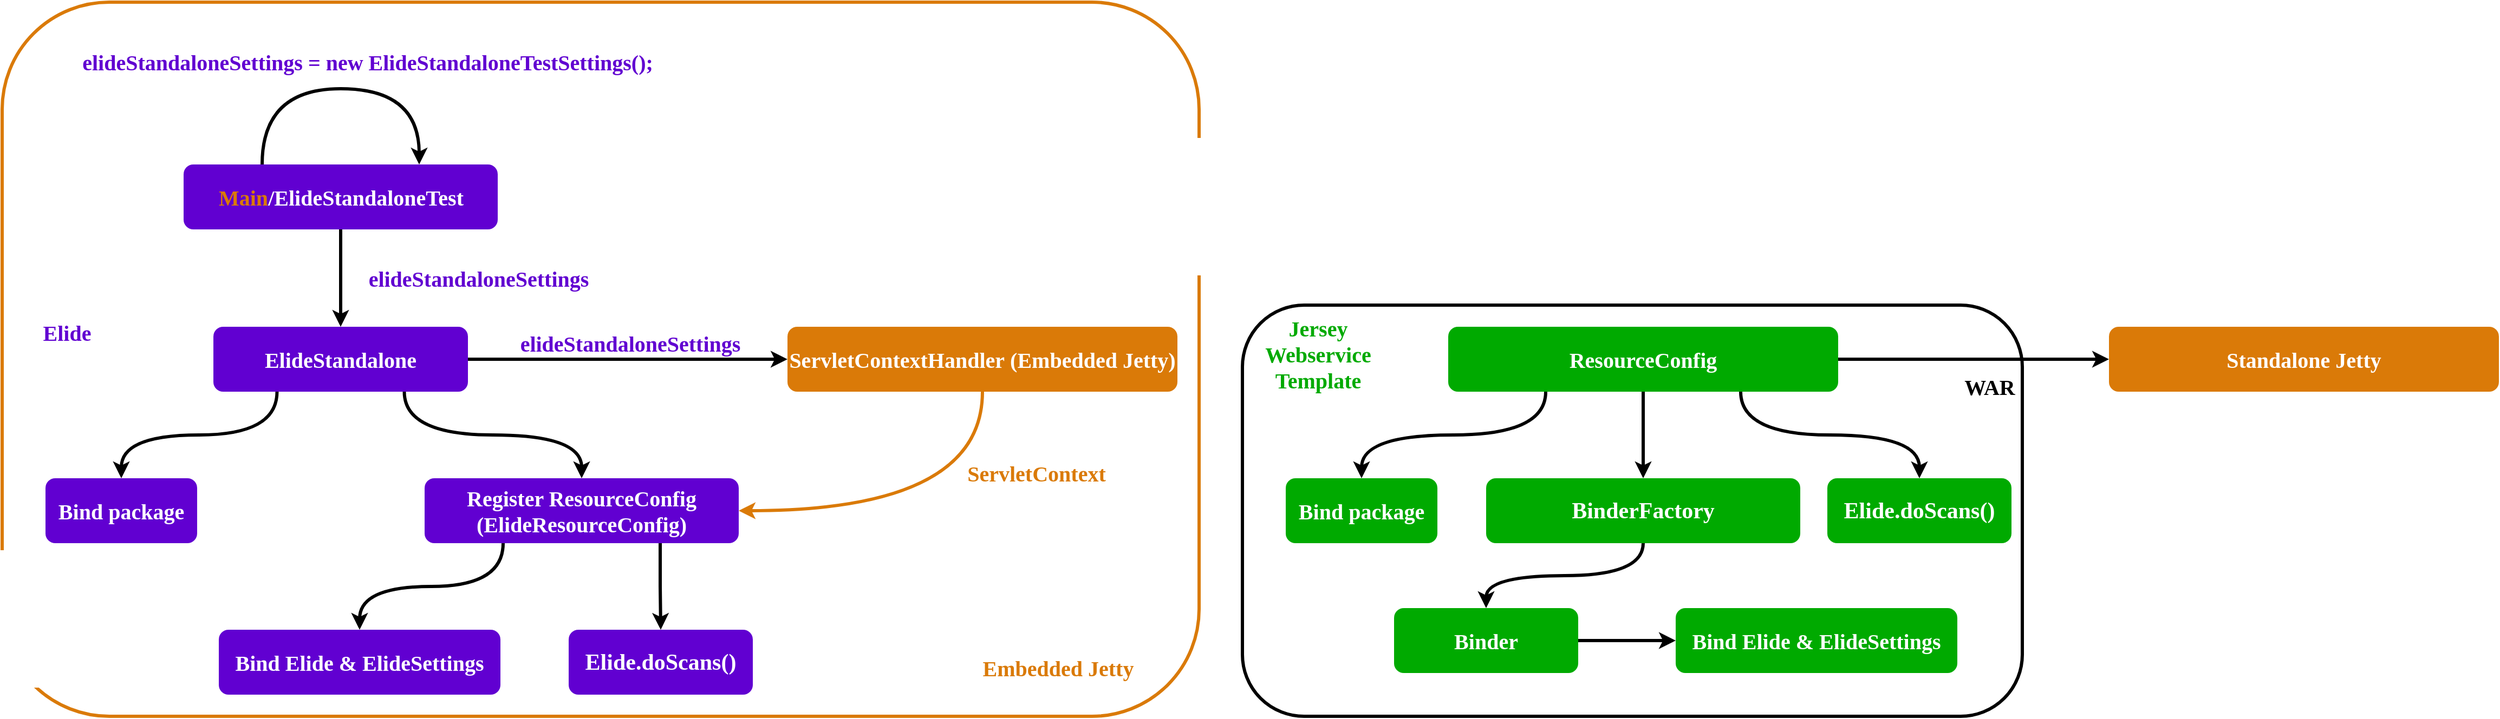 <mxfile version="21.6.9" type="device">
  <diagram name="Page-1" id="dC3Fgwv5Ru6VW-twUjXO">
    <mxGraphModel dx="3027" dy="-817" grid="1" gridSize="10" guides="1" tooltips="1" connect="1" arrows="1" fold="1" page="1" pageScale="1" pageWidth="850" pageHeight="1100" math="0" shadow="0">
      <root>
        <mxCell id="0" />
        <mxCell id="1" parent="0" />
        <mxCell id="UZqXY1mxgyq1fFDVVTFi-2" value="" style="rounded=1;whiteSpace=wrap;html=1;fillColor=none;strokeWidth=3;strokeColor=#DA7A08;" parent="1" vertex="1">
          <mxGeometry x="-785" y="3240" width="1105" height="660" as="geometry" />
        </mxCell>
        <mxCell id="Z7hAYg-Ta0pcb9vbENOf-6" style="edgeStyle=orthogonalEdgeStyle;rounded=0;orthogonalLoop=1;jettySize=auto;html=1;exitX=0.25;exitY=1;exitDx=0;exitDy=0;strokeWidth=3;curved=1;" parent="1" source="Z7hAYg-Ta0pcb9vbENOf-2" target="Z7hAYg-Ta0pcb9vbENOf-4" edge="1">
          <mxGeometry relative="1" as="geometry" />
        </mxCell>
        <mxCell id="Z7hAYg-Ta0pcb9vbENOf-7" style="edgeStyle=orthogonalEdgeStyle;rounded=0;orthogonalLoop=1;jettySize=auto;html=1;exitX=0.75;exitY=1;exitDx=0;exitDy=0;strokeWidth=3;curved=1;" parent="1" source="Z7hAYg-Ta0pcb9vbENOf-2" target="Z7hAYg-Ta0pcb9vbENOf-5" edge="1">
          <mxGeometry relative="1" as="geometry" />
        </mxCell>
        <mxCell id="Z7hAYg-Ta0pcb9vbENOf-25" style="edgeStyle=orthogonalEdgeStyle;rounded=0;orthogonalLoop=1;jettySize=auto;html=1;exitX=0.75;exitY=1;exitDx=0;exitDy=0;strokeWidth=3;" parent="1" source="Z7hAYg-Ta0pcb9vbENOf-5" target="Z7hAYg-Ta0pcb9vbENOf-24" edge="1">
          <mxGeometry relative="1" as="geometry" />
        </mxCell>
        <mxCell id="9b-z4EGAWkpWq-kRFF6z-5" style="edgeStyle=orthogonalEdgeStyle;rounded=0;orthogonalLoop=1;jettySize=auto;html=1;exitX=1;exitY=0.5;exitDx=0;exitDy=0;curved=1;strokeWidth=3;" edge="1" parent="1" source="Z7hAYg-Ta0pcb9vbENOf-2" target="9b-z4EGAWkpWq-kRFF6z-4">
          <mxGeometry relative="1" as="geometry" />
        </mxCell>
        <mxCell id="Z7hAYg-Ta0pcb9vbENOf-2" value="&lt;b style=&quot;border-color: var(--border-color); font-family: Ubuntu; font-size: 20px;&quot;&gt;ElideStandalone&lt;/b&gt;" style="rounded=1;whiteSpace=wrap;html=1;strokeWidth=3;fillColor=#6100D1;strokeColor=none;fontColor=#FFFFFF;" parent="1" vertex="1">
          <mxGeometry x="-590" y="3540" width="235" height="60" as="geometry" />
        </mxCell>
        <mxCell id="Z7hAYg-Ta0pcb9vbENOf-4" value="&lt;font face=&quot;Ubuntu&quot;&gt;&lt;span style=&quot;font-size: 20px;&quot;&gt;&lt;b&gt;Bind package&lt;/b&gt;&lt;/span&gt;&lt;/font&gt;" style="rounded=1;whiteSpace=wrap;html=1;strokeWidth=3;fillColor=#6100D1;strokeColor=none;fontColor=#FFFFFF;" parent="1" vertex="1">
          <mxGeometry x="-745" y="3680" width="140" height="60" as="geometry" />
        </mxCell>
        <mxCell id="Z7hAYg-Ta0pcb9vbENOf-9" style="edgeStyle=orthogonalEdgeStyle;rounded=0;orthogonalLoop=1;jettySize=auto;html=1;exitX=0.25;exitY=1;exitDx=0;exitDy=0;strokeWidth=3;curved=1;" parent="1" source="Z7hAYg-Ta0pcb9vbENOf-5" target="Z7hAYg-Ta0pcb9vbENOf-8" edge="1">
          <mxGeometry relative="1" as="geometry" />
        </mxCell>
        <mxCell id="Z7hAYg-Ta0pcb9vbENOf-5" value="&lt;font face=&quot;Ubuntu&quot;&gt;&lt;span style=&quot;font-size: 20px;&quot;&gt;&lt;b&gt;Register ResourceConfig&lt;br&gt;(ElideResourceConfig)&lt;br&gt;&lt;/b&gt;&lt;/span&gt;&lt;/font&gt;" style="rounded=1;whiteSpace=wrap;html=1;strokeWidth=3;fillColor=#6100D1;strokeColor=none;fontColor=#FFFFFF;" parent="1" vertex="1">
          <mxGeometry x="-395" y="3680" width="290" height="60" as="geometry" />
        </mxCell>
        <mxCell id="Z7hAYg-Ta0pcb9vbENOf-8" value="&lt;font face=&quot;Ubuntu&quot;&gt;&lt;span style=&quot;font-size: 20px;&quot;&gt;&lt;b&gt;Bind Elide &amp;amp; ElideSettings&lt;br&gt;&lt;/b&gt;&lt;/span&gt;&lt;/font&gt;" style="rounded=1;whiteSpace=wrap;html=1;strokeWidth=3;fillColor=#6100D1;strokeColor=none;fontColor=#FFFFFF;" parent="1" vertex="1">
          <mxGeometry x="-585" y="3820" width="260" height="60" as="geometry" />
        </mxCell>
        <mxCell id="Z7hAYg-Ta0pcb9vbENOf-24" value="&lt;font style=&quot;font-size: 21px;&quot; face=&quot;Ubuntu&quot;&gt;&lt;b&gt;&lt;span style=&quot;&quot;&gt;Elide.&lt;/span&gt;doScans()&lt;/b&gt;&lt;/font&gt;" style="rounded=1;whiteSpace=wrap;html=1;strokeWidth=3;fillColor=#6100D1;strokeColor=none;fontColor=#FFFFFF;" parent="1" vertex="1">
          <mxGeometry x="-262" y="3820" width="170" height="60" as="geometry" />
        </mxCell>
        <mxCell id="Z7hAYg-Ta0pcb9vbENOf-51" value="" style="rounded=1;whiteSpace=wrap;html=1;fillColor=none;strokeWidth=3;" parent="1" vertex="1">
          <mxGeometry x="360" y="3520" width="720" height="380" as="geometry" />
        </mxCell>
        <mxCell id="Z7hAYg-Ta0pcb9vbENOf-52" style="edgeStyle=orthogonalEdgeStyle;rounded=0;orthogonalLoop=1;jettySize=auto;html=1;exitX=0.25;exitY=1;exitDx=0;exitDy=0;strokeWidth=3;curved=1;" parent="1" source="Z7hAYg-Ta0pcb9vbENOf-55" target="Z7hAYg-Ta0pcb9vbENOf-56" edge="1">
          <mxGeometry relative="1" as="geometry" />
        </mxCell>
        <mxCell id="Z7hAYg-Ta0pcb9vbENOf-53" style="edgeStyle=orthogonalEdgeStyle;rounded=0;orthogonalLoop=1;jettySize=auto;html=1;strokeWidth=3;curved=1;" parent="1" source="Z7hAYg-Ta0pcb9vbENOf-55" target="Z7hAYg-Ta0pcb9vbENOf-58" edge="1">
          <mxGeometry relative="1" as="geometry" />
        </mxCell>
        <mxCell id="Z7hAYg-Ta0pcb9vbENOf-54" style="edgeStyle=orthogonalEdgeStyle;rounded=0;orthogonalLoop=1;jettySize=auto;html=1;exitX=0.5;exitY=1;exitDx=0;exitDy=0;strokeWidth=3;curved=1;" parent="1" source="Z7hAYg-Ta0pcb9vbENOf-58" target="Z7hAYg-Ta0pcb9vbENOf-60" edge="1">
          <mxGeometry relative="1" as="geometry" />
        </mxCell>
        <mxCell id="Z7hAYg-Ta0pcb9vbENOf-62" style="edgeStyle=orthogonalEdgeStyle;rounded=0;orthogonalLoop=1;jettySize=auto;html=1;exitX=1;exitY=0.5;exitDx=0;exitDy=0;strokeWidth=3;" parent="1" source="Z7hAYg-Ta0pcb9vbENOf-55" target="Z7hAYg-Ta0pcb9vbENOf-61" edge="1">
          <mxGeometry relative="1" as="geometry" />
        </mxCell>
        <mxCell id="Z7hAYg-Ta0pcb9vbENOf-65" style="edgeStyle=orthogonalEdgeStyle;rounded=0;orthogonalLoop=1;jettySize=auto;html=1;exitX=0.75;exitY=1;exitDx=0;exitDy=0;strokeWidth=3;curved=1;" parent="1" source="Z7hAYg-Ta0pcb9vbENOf-55" target="Z7hAYg-Ta0pcb9vbENOf-64" edge="1">
          <mxGeometry relative="1" as="geometry" />
        </mxCell>
        <mxCell id="Z7hAYg-Ta0pcb9vbENOf-55" value="&lt;font face=&quot;Ubuntu&quot;&gt;&lt;span style=&quot;font-size: 20px;&quot;&gt;&lt;b&gt;ResourceConfig&lt;/b&gt;&lt;/span&gt;&lt;/font&gt;" style="rounded=1;whiteSpace=wrap;html=1;strokeWidth=3;fillColor=#00AA00;strokeColor=none;fontColor=#FFFFFF;" parent="1" vertex="1">
          <mxGeometry x="550" y="3540" width="360" height="60" as="geometry" />
        </mxCell>
        <mxCell id="Z7hAYg-Ta0pcb9vbENOf-56" value="&lt;font face=&quot;Ubuntu&quot;&gt;&lt;span style=&quot;font-size: 20px;&quot;&gt;&lt;b&gt;Bind package&lt;/b&gt;&lt;/span&gt;&lt;/font&gt;" style="rounded=1;whiteSpace=wrap;html=1;strokeWidth=3;fillColor=#00AA00;strokeColor=none;fontColor=#FFFFFF;" parent="1" vertex="1">
          <mxGeometry x="400" y="3680" width="140" height="60" as="geometry" />
        </mxCell>
        <mxCell id="Z7hAYg-Ta0pcb9vbENOf-58" value="&lt;b style=&quot;border-color: var(--border-color); font-family: Ubuntu; font-size: 21px;&quot;&gt;BinderFactory&lt;/b&gt;&lt;font face=&quot;Ubuntu&quot;&gt;&lt;span style=&quot;font-size: 20px;&quot;&gt;&lt;b&gt;&lt;br&gt;&lt;/b&gt;&lt;/span&gt;&lt;/font&gt;" style="rounded=1;whiteSpace=wrap;html=1;strokeWidth=3;fillColor=#00AA00;strokeColor=none;fontColor=#FFFFFF;" parent="1" vertex="1">
          <mxGeometry x="585" y="3680" width="290" height="60" as="geometry" />
        </mxCell>
        <mxCell id="Z7hAYg-Ta0pcb9vbENOf-59" value="&lt;font face=&quot;Ubuntu&quot;&gt;&lt;span style=&quot;font-size: 20px;&quot;&gt;&lt;b&gt;Bind Elide &amp;amp; ElideSettings&lt;br&gt;&lt;/b&gt;&lt;/span&gt;&lt;/font&gt;" style="rounded=1;whiteSpace=wrap;html=1;strokeWidth=3;fillColor=#00AA00;strokeColor=none;fontColor=#FFFFFF;" parent="1" vertex="1">
          <mxGeometry x="760" y="3800" width="260" height="60" as="geometry" />
        </mxCell>
        <mxCell id="Z7hAYg-Ta0pcb9vbENOf-66" style="edgeStyle=orthogonalEdgeStyle;rounded=0;orthogonalLoop=1;jettySize=auto;html=1;exitX=1;exitY=0.5;exitDx=0;exitDy=0;strokeWidth=3;" parent="1" source="Z7hAYg-Ta0pcb9vbENOf-60" target="Z7hAYg-Ta0pcb9vbENOf-59" edge="1">
          <mxGeometry relative="1" as="geometry" />
        </mxCell>
        <mxCell id="Z7hAYg-Ta0pcb9vbENOf-60" value="&lt;font face=&quot;Ubuntu&quot; style=&quot;font-size: 20px;&quot;&gt;&lt;b&gt;Binder&lt;/b&gt;&lt;/font&gt;" style="rounded=1;whiteSpace=wrap;html=1;strokeWidth=3;fillColor=#00AA00;strokeColor=none;fontColor=#FFFFFF;" parent="1" vertex="1">
          <mxGeometry x="500" y="3800" width="170" height="60" as="geometry" />
        </mxCell>
        <mxCell id="Z7hAYg-Ta0pcb9vbENOf-61" value="&lt;font face=&quot;Ubuntu&quot;&gt;&lt;span style=&quot;font-size: 20px;&quot;&gt;&lt;b&gt;Standalone Jetty&lt;/b&gt;&lt;/span&gt;&lt;/font&gt;" style="rounded=1;whiteSpace=wrap;html=1;strokeWidth=3;fillColor=#DA7A08;strokeColor=none;fontColor=#FFFFFF;" parent="1" vertex="1">
          <mxGeometry x="1160" y="3540" width="360" height="60" as="geometry" />
        </mxCell>
        <mxCell id="Z7hAYg-Ta0pcb9vbENOf-63" value="&lt;font face=&quot;Ubuntu&quot; style=&quot;font-size: 20px;&quot;&gt;&lt;b&gt;WAR&lt;/b&gt;&lt;/font&gt;" style="text;html=1;strokeColor=none;fillColor=none;align=center;verticalAlign=middle;whiteSpace=wrap;rounded=0;" parent="1" vertex="1">
          <mxGeometry x="1020" y="3580" width="60" height="30" as="geometry" />
        </mxCell>
        <mxCell id="Z7hAYg-Ta0pcb9vbENOf-64" value="&lt;font style=&quot;font-size: 21px;&quot; face=&quot;Ubuntu&quot;&gt;&lt;b&gt;&lt;span style=&quot;&quot;&gt;Elide.&lt;/span&gt;doScans()&lt;/b&gt;&lt;/font&gt;" style="rounded=1;whiteSpace=wrap;html=1;strokeWidth=3;fillColor=#00AA00;strokeColor=none;fontColor=#FFFFFF;" parent="1" vertex="1">
          <mxGeometry x="900" y="3680" width="170" height="60" as="geometry" />
        </mxCell>
        <mxCell id="Z7hAYg-Ta0pcb9vbENOf-67" value="&lt;font style=&quot;font-size: 20px;&quot; face=&quot;Ubuntu&quot; color=&quot;#6100d1&quot;&gt;&lt;b&gt;Elide&lt;/b&gt;&lt;/font&gt;" style="text;html=1;strokeColor=none;fillColor=none;align=center;verticalAlign=middle;whiteSpace=wrap;rounded=0;" parent="1" vertex="1">
          <mxGeometry x="-755" y="3530" width="60" height="30" as="geometry" />
        </mxCell>
        <mxCell id="Z7hAYg-Ta0pcb9vbENOf-68" value="&lt;font color=&quot;#00aa00&quot; style=&quot;font-size: 20px;&quot; face=&quot;Ubuntu&quot;&gt;&lt;b style=&quot;&quot;&gt;Jersey Webservice Template&lt;/b&gt;&lt;/font&gt;" style="text;html=1;strokeColor=none;fillColor=none;align=center;verticalAlign=middle;whiteSpace=wrap;rounded=0;" parent="1" vertex="1">
          <mxGeometry x="400" y="3550" width="60" height="30" as="geometry" />
        </mxCell>
        <mxCell id="9b-z4EGAWkpWq-kRFF6z-2" value="&lt;font size=&quot;1&quot; face=&quot;Ubuntu&quot; color=&quot;#da7a08&quot;&gt;&lt;b style=&quot;font-size: 20px;&quot;&gt;Embedded Jetty&lt;/b&gt;&lt;/font&gt;" style="text;html=1;strokeColor=none;fillColor=none;align=center;verticalAlign=middle;whiteSpace=wrap;rounded=0;" vertex="1" parent="1">
          <mxGeometry x="80" y="3840" width="220" height="30" as="geometry" />
        </mxCell>
        <mxCell id="9b-z4EGAWkpWq-kRFF6z-17" style="edgeStyle=orthogonalEdgeStyle;rounded=0;orthogonalLoop=1;jettySize=auto;html=1;exitX=0.5;exitY=1;exitDx=0;exitDy=0;entryX=1;entryY=0.5;entryDx=0;entryDy=0;strokeWidth=3;strokeColor=#DA7A08;curved=1;" edge="1" parent="1" source="9b-z4EGAWkpWq-kRFF6z-4" target="Z7hAYg-Ta0pcb9vbENOf-5">
          <mxGeometry relative="1" as="geometry" />
        </mxCell>
        <mxCell id="9b-z4EGAWkpWq-kRFF6z-4" value="&lt;b style=&quot;border-color: var(--border-color); font-family: Ubuntu; font-size: 20px;&quot;&gt;ServletContextHandler&amp;nbsp;(Embedded Jetty)&lt;/b&gt;" style="rounded=1;whiteSpace=wrap;html=1;strokeWidth=3;fillColor=#DA7A08;strokeColor=none;fontColor=#FFFFFF;" vertex="1" parent="1">
          <mxGeometry x="-60" y="3540" width="360" height="60" as="geometry" />
        </mxCell>
        <mxCell id="9b-z4EGAWkpWq-kRFF6z-6" value="&lt;div style=&quot;&quot;&gt;&lt;b style=&quot;border-color: var(--border-color); color: rgb(97, 0, 209); font-family: Ubuntu; font-size: 20px;&quot;&gt;elideStandaloneSettings&lt;/b&gt;&lt;br&gt;&lt;/div&gt;" style="text;html=1;strokeColor=none;fillColor=none;align=center;verticalAlign=middle;whiteSpace=wrap;rounded=0;" vertex="1" parent="1">
          <mxGeometry x="-340" y="3540" width="270" height="30" as="geometry" />
        </mxCell>
        <mxCell id="9b-z4EGAWkpWq-kRFF6z-11" style="edgeStyle=orthogonalEdgeStyle;rounded=0;orthogonalLoop=1;jettySize=auto;html=1;exitX=0.5;exitY=1;exitDx=0;exitDy=0;strokeWidth=3;" edge="1" parent="1" source="9b-z4EGAWkpWq-kRFF6z-10" target="Z7hAYg-Ta0pcb9vbENOf-2">
          <mxGeometry relative="1" as="geometry" />
        </mxCell>
        <mxCell id="9b-z4EGAWkpWq-kRFF6z-10" value="&lt;font face=&quot;Ubuntu&quot; style=&quot;font-size: 20px;&quot;&gt;&lt;b&gt;&lt;span style=&quot;border-color: var(--border-color);&quot;&gt;&lt;font color=&quot;#da7a08&quot;&gt;Main&lt;/font&gt;/&lt;/span&gt;ElideStandaloneTest&lt;/b&gt;&lt;/font&gt;" style="rounded=1;whiteSpace=wrap;html=1;strokeWidth=3;fillColor=#6100D1;strokeColor=none;fontColor=#FFFFFF;" vertex="1" parent="1">
          <mxGeometry x="-617.5" y="3390" width="290" height="60" as="geometry" />
        </mxCell>
        <mxCell id="9b-z4EGAWkpWq-kRFF6z-12" value="&lt;div style=&quot;&quot;&gt;&lt;b style=&quot;border-color: var(--border-color); color: rgb(97, 0, 209); font-family: Ubuntu; font-size: 20px;&quot;&gt;elideStandaloneSettings&lt;/b&gt;&lt;br&gt;&lt;/div&gt;" style="text;html=1;strokeColor=none;fillColor=none;align=center;verticalAlign=middle;whiteSpace=wrap;rounded=0;" vertex="1" parent="1">
          <mxGeometry x="-480" y="3480" width="270" height="30" as="geometry" />
        </mxCell>
        <mxCell id="9b-z4EGAWkpWq-kRFF6z-14" style="edgeStyle=orthogonalEdgeStyle;rounded=0;orthogonalLoop=1;jettySize=auto;html=1;exitX=0.25;exitY=0;exitDx=0;exitDy=0;entryX=0.75;entryY=0;entryDx=0;entryDy=0;strokeWidth=3;curved=1;" edge="1" parent="1" source="9b-z4EGAWkpWq-kRFF6z-10" target="9b-z4EGAWkpWq-kRFF6z-10">
          <mxGeometry relative="1" as="geometry">
            <Array as="points">
              <mxPoint x="-545" y="3320" />
              <mxPoint x="-400" y="3320" />
            </Array>
          </mxGeometry>
        </mxCell>
        <mxCell id="9b-z4EGAWkpWq-kRFF6z-16" value="&lt;b style=&quot;border-color: var(--border-color); color: rgb(97, 0, 209); font-family: Ubuntu; font-size: 20px;&quot;&gt;&lt;b style=&quot;border-color: var(--border-color);&quot;&gt;&amp;nbsp;elideStandaloneSettings =&amp;nbsp;&lt;/b&gt;new ElideStandaloneTestSettings();&lt;/b&gt;" style="text;html=1;strokeColor=none;fillColor=none;align=center;verticalAlign=middle;whiteSpace=wrap;rounded=0;" vertex="1" parent="1">
          <mxGeometry x="-755" y="3280" width="610" height="30" as="geometry" />
        </mxCell>
        <mxCell id="9b-z4EGAWkpWq-kRFF6z-18" value="&lt;font size=&quot;1&quot; face=&quot;Ubuntu&quot; color=&quot;#da7a08&quot;&gt;&lt;b style=&quot;font-size: 20px;&quot;&gt;ServletContext&lt;/b&gt;&lt;/font&gt;" style="text;html=1;strokeColor=none;fillColor=none;align=center;verticalAlign=middle;whiteSpace=wrap;rounded=0;" vertex="1" parent="1">
          <mxGeometry x="60" y="3660" width="220" height="30" as="geometry" />
        </mxCell>
        <mxCell id="9b-z4EGAWkpWq-kRFF6z-19" style="edgeStyle=orthogonalEdgeStyle;rounded=0;orthogonalLoop=1;jettySize=auto;html=1;exitX=0.5;exitY=1;exitDx=0;exitDy=0;" edge="1" parent="1" source="9b-z4EGAWkpWq-kRFF6z-2" target="9b-z4EGAWkpWq-kRFF6z-2">
          <mxGeometry relative="1" as="geometry" />
        </mxCell>
      </root>
    </mxGraphModel>
  </diagram>
</mxfile>
